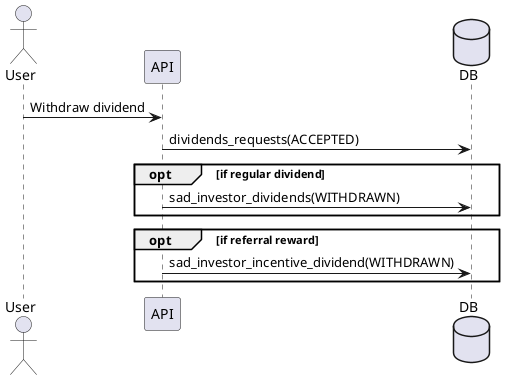 @startuml

actor "User" as U
participant "API" as A
database "DB" as DB

U -> A: Withdraw dividend
A -> DB: dividends_requests(ACCEPTED)

opt if regular dividend
A -> DB: sad_investor_dividends(WITHDRAWN)
end

opt if referral reward
A -> DB: sad_investor_incentive_dividend(WITHDRAWN)
end

@enduml
